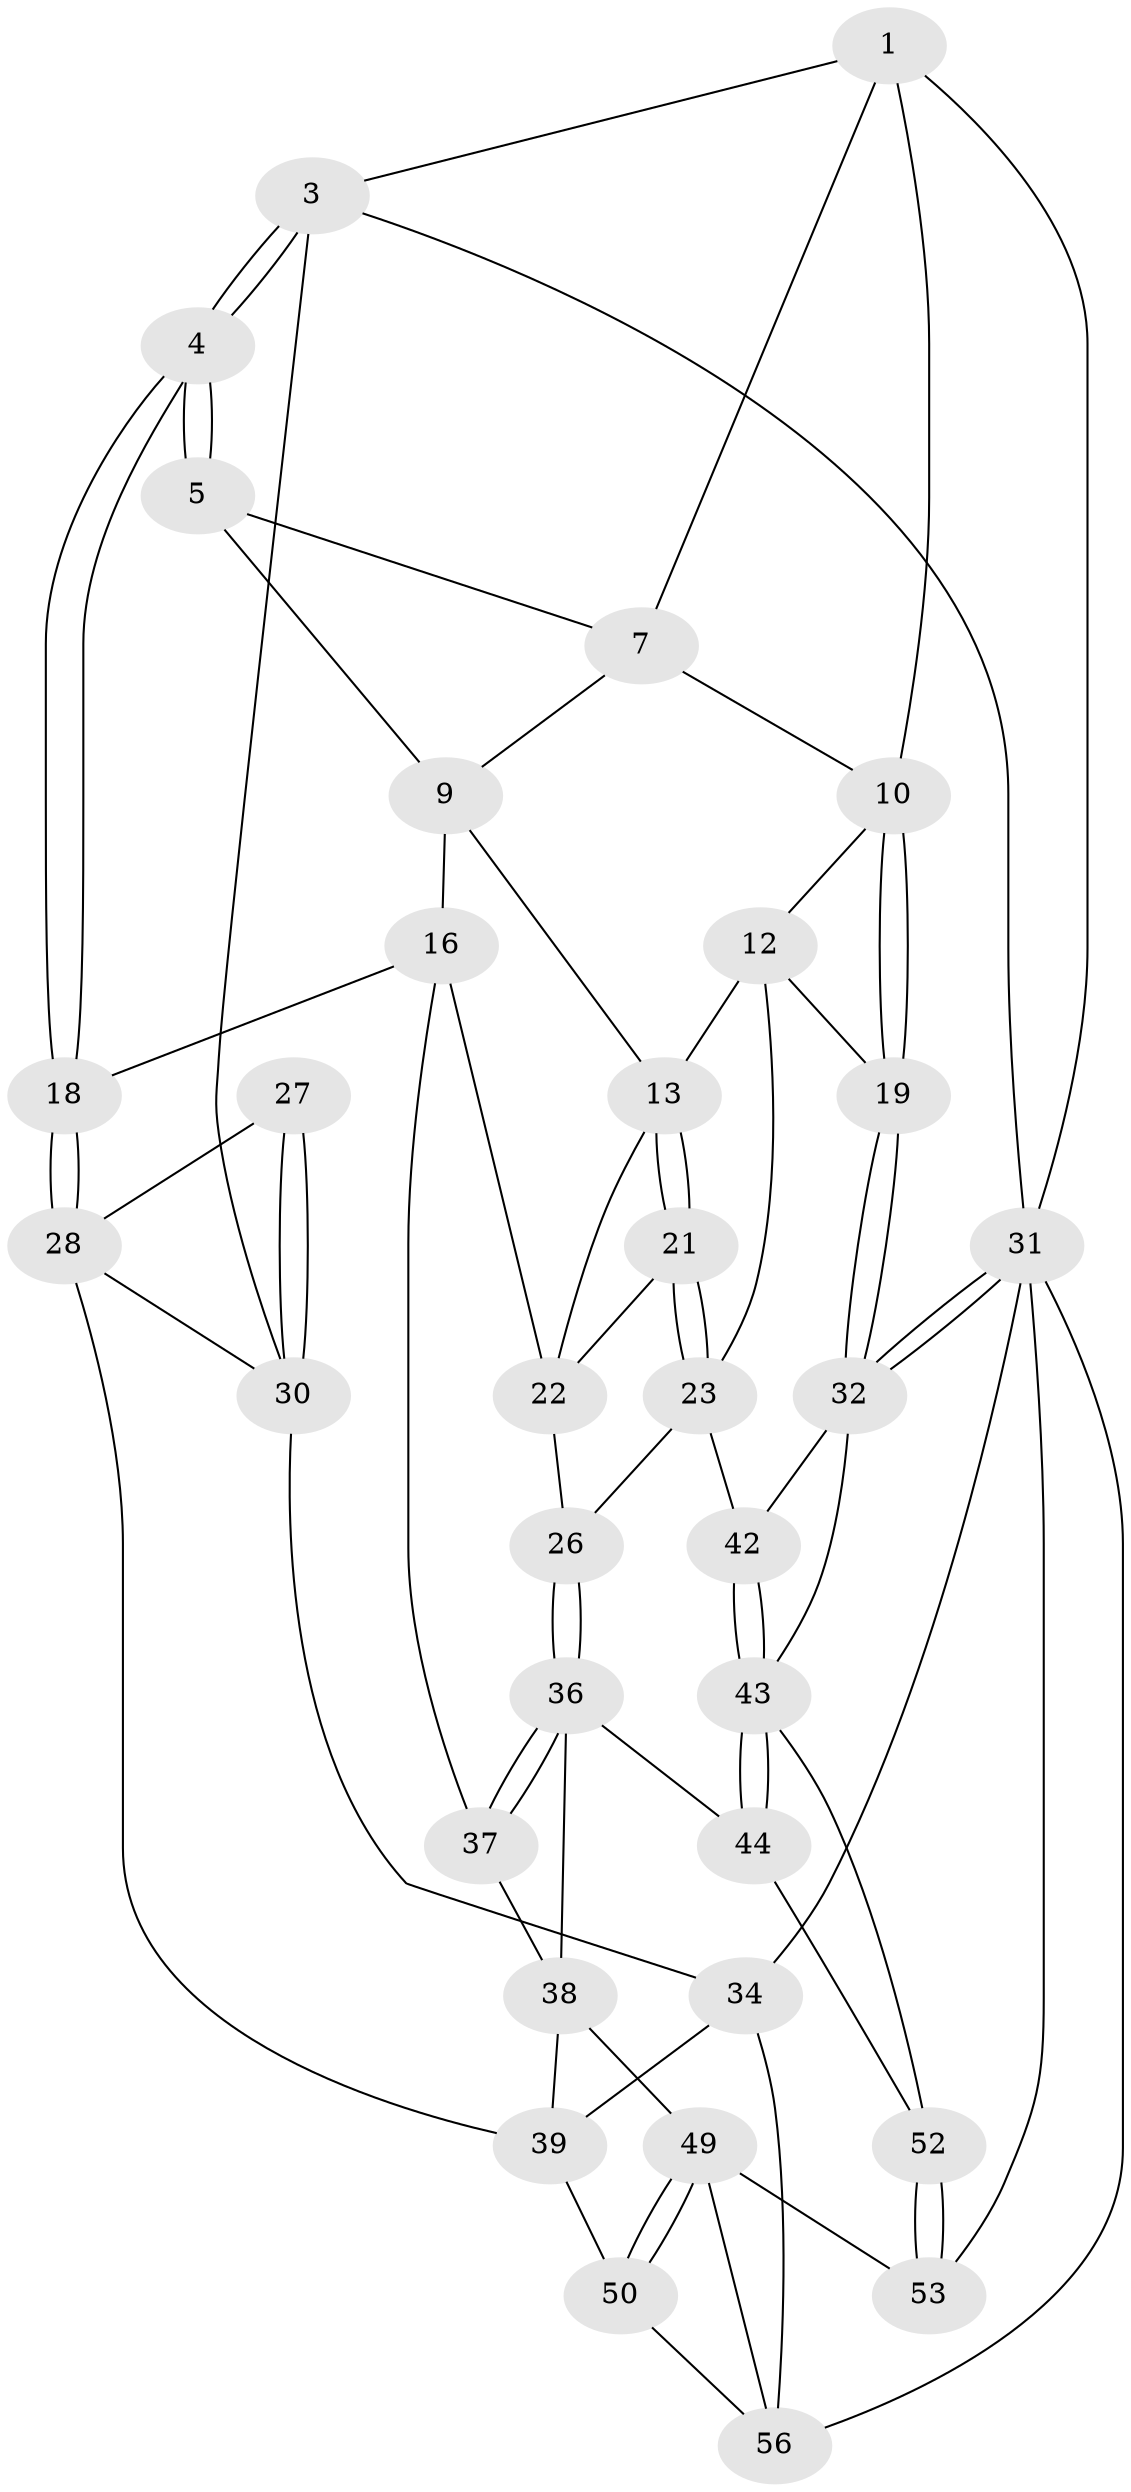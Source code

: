 // Generated by graph-tools (version 1.1) at 2025/24/03/03/25 07:24:35]
// undirected, 34 vertices, 78 edges
graph export_dot {
graph [start="1"]
  node [color=gray90,style=filled];
  1 [pos="+0.7685916803283446+0",super="+2"];
  3 [pos="+0+0",super="+29"];
  4 [pos="+0.16668916384071258+0"];
  5 [pos="+0.17048094694322025+0",super="+6"];
  7 [pos="+0.6801190890141598+0.1423956539183434",super="+8"];
  9 [pos="+0.6529855403937169+0.19323267152295392",super="+15"];
  10 [pos="+1+0",super="+11"];
  12 [pos="+0.8807609802566236+0.27881133786094986",super="+20"];
  13 [pos="+0.7790640495205048+0.349270959611955",super="+14"];
  16 [pos="+0.5029486596270243+0.4051253766240084",super="+17"];
  18 [pos="+0.35450678755541865+0.37593088880367626"];
  19 [pos="+1+0.4848718878077277"];
  21 [pos="+0.7969068947840813+0.4387170653595136"];
  22 [pos="+0.703568852072081+0.44988947632225074",super="+24"];
  23 [pos="+0.8621546339228838+0.5250311890211243",super="+25"];
  26 [pos="+0.8127576130943177+0.6042475202630427"];
  27 [pos="+0.09377661556199204+0.41348175595101533"];
  28 [pos="+0.2730847109287281+0.46680575916559797",super="+40"];
  30 [pos="+0+0.5661156233148543",super="+33"];
  31 [pos="+1+1",super="+35"];
  32 [pos="+1+0.6857303207335387",super="+41"];
  34 [pos="+0+1",super="+48"];
  36 [pos="+0.6993722672385728+0.673818416889756",super="+45"];
  37 [pos="+0.5116081180694483+0.4531416230700844"];
  38 [pos="+0.4685846196081024+0.710292757896968",super="+46"];
  39 [pos="+0.21423732135564952+0.6182279518223934",super="+47"];
  42 [pos="+0.9039907106092856+0.6792675465064759"];
  43 [pos="+0.8365896336452863+0.8080266607237782",super="+51"];
  44 [pos="+0.7496615067992668+0.7548094569319121"];
  49 [pos="+0.5171540953633909+0.9039861972118274",super="+54"];
  50 [pos="+0.3398827746984571+0.8492255169371924"];
  52 [pos="+0.7522192449317825+0.8226836047889429",super="+55"];
  53 [pos="+0.5970848077612461+1",super="+57"];
  56 [pos="+0.1780603805496882+0.9707027007241796",super="+58"];
  1 -- 7;
  1 -- 10;
  1 -- 3;
  1 -- 31;
  3 -- 4;
  3 -- 4;
  3 -- 30;
  3 -- 31;
  4 -- 5;
  4 -- 5;
  4 -- 18;
  4 -- 18;
  5 -- 9;
  5 -- 7;
  7 -- 9;
  7 -- 10;
  9 -- 16;
  9 -- 13;
  10 -- 19;
  10 -- 19;
  10 -- 12;
  12 -- 13;
  12 -- 19;
  12 -- 23;
  13 -- 21;
  13 -- 21;
  13 -- 22;
  16 -- 18;
  16 -- 37;
  16 -- 22;
  18 -- 28;
  18 -- 28;
  19 -- 32;
  19 -- 32;
  21 -- 22;
  21 -- 23;
  21 -- 23;
  22 -- 26;
  23 -- 26;
  23 -- 42;
  26 -- 36;
  26 -- 36;
  27 -- 28;
  27 -- 30;
  27 -- 30;
  28 -- 39;
  28 -- 30;
  30 -- 34;
  31 -- 32;
  31 -- 32;
  31 -- 56;
  31 -- 34;
  31 -- 53;
  32 -- 42;
  32 -- 43;
  34 -- 56;
  34 -- 39;
  36 -- 37;
  36 -- 37;
  36 -- 44;
  36 -- 38;
  37 -- 38;
  38 -- 39;
  38 -- 49;
  39 -- 50;
  42 -- 43;
  42 -- 43;
  43 -- 44;
  43 -- 44;
  43 -- 52;
  44 -- 52;
  49 -- 50;
  49 -- 50;
  49 -- 56;
  49 -- 53;
  50 -- 56;
  52 -- 53 [weight=2];
  52 -- 53;
}
